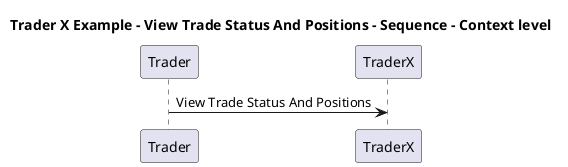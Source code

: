@startuml

title Trader X Example - View Trade Status And Positions - Sequence - Context level

participant "Trader" as TraderXExample.Actors.Trader
participant "TraderX" as TraderXExample.SoftwareSystems.TraderX

TraderXExample.Actors.Trader -> TraderXExample.SoftwareSystems.TraderX : View Trade Status And Positions


@enduml
